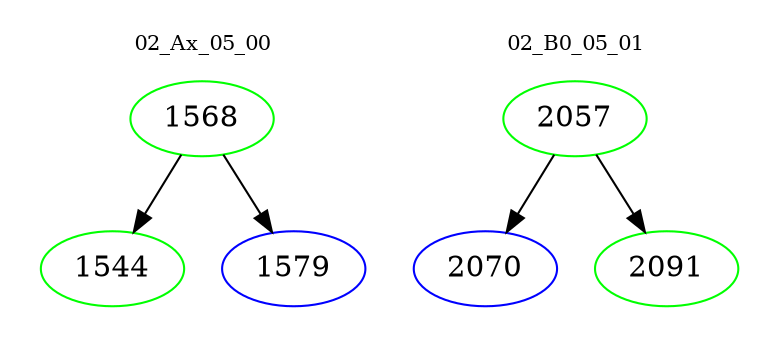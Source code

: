 digraph{
subgraph cluster_0 {
color = white
label = "02_Ax_05_00";
fontsize=10;
T0_1568 [label="1568", color="green"]
T0_1568 -> T0_1544 [color="black"]
T0_1544 [label="1544", color="green"]
T0_1568 -> T0_1579 [color="black"]
T0_1579 [label="1579", color="blue"]
}
subgraph cluster_1 {
color = white
label = "02_B0_05_01";
fontsize=10;
T1_2057 [label="2057", color="green"]
T1_2057 -> T1_2070 [color="black"]
T1_2070 [label="2070", color="blue"]
T1_2057 -> T1_2091 [color="black"]
T1_2091 [label="2091", color="green"]
}
}
